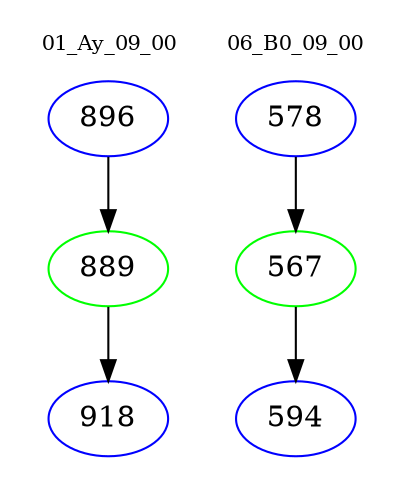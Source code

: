 digraph{
subgraph cluster_0 {
color = white
label = "01_Ay_09_00";
fontsize=10;
T0_896 [label="896", color="blue"]
T0_896 -> T0_889 [color="black"]
T0_889 [label="889", color="green"]
T0_889 -> T0_918 [color="black"]
T0_918 [label="918", color="blue"]
}
subgraph cluster_1 {
color = white
label = "06_B0_09_00";
fontsize=10;
T1_578 [label="578", color="blue"]
T1_578 -> T1_567 [color="black"]
T1_567 [label="567", color="green"]
T1_567 -> T1_594 [color="black"]
T1_594 [label="594", color="blue"]
}
}
